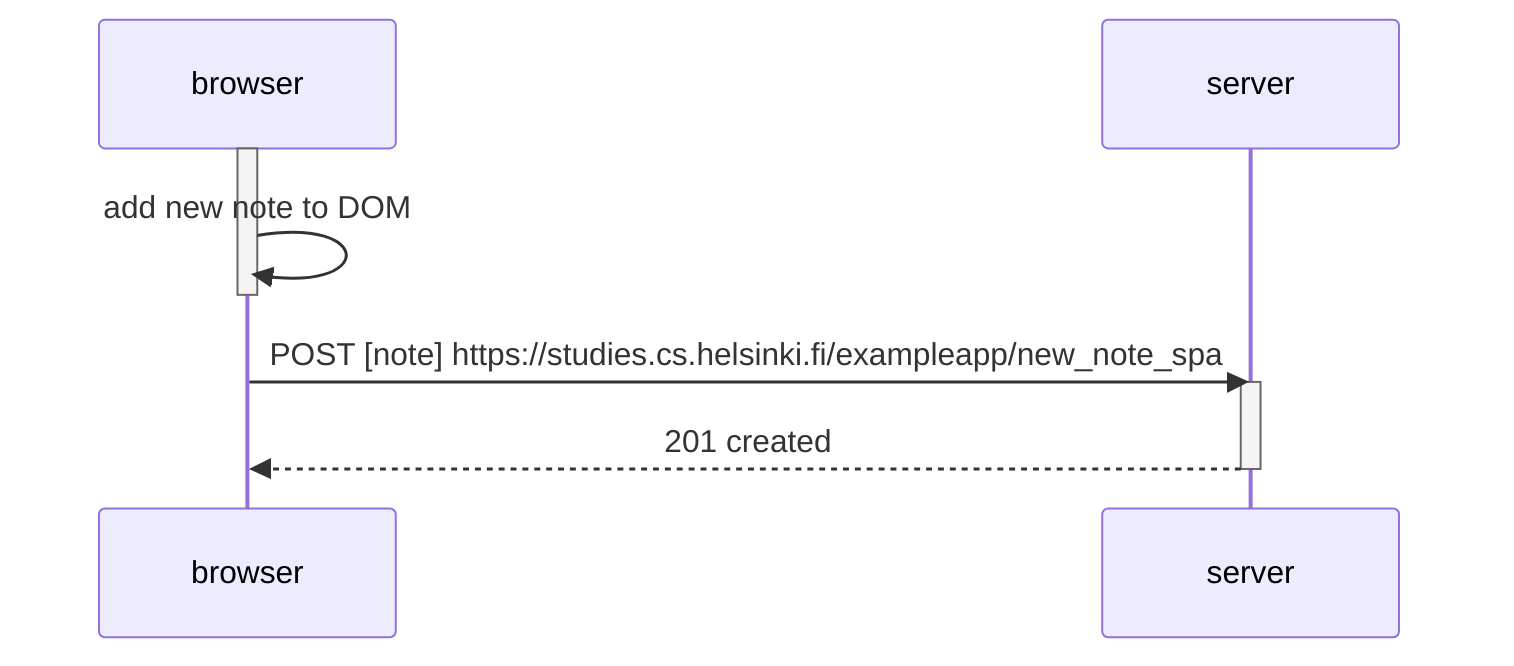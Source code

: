 sequenceDiagram
    participant browser
    participant server

    activate browser
    browser->>browser: add new note to DOM
    deactivate browser

    browser->>server: POST [note] https://studies.cs.helsinki.fi/exampleapp/new_note_spa
    activate server
    server-->>browser: 201 created
    deactivate server